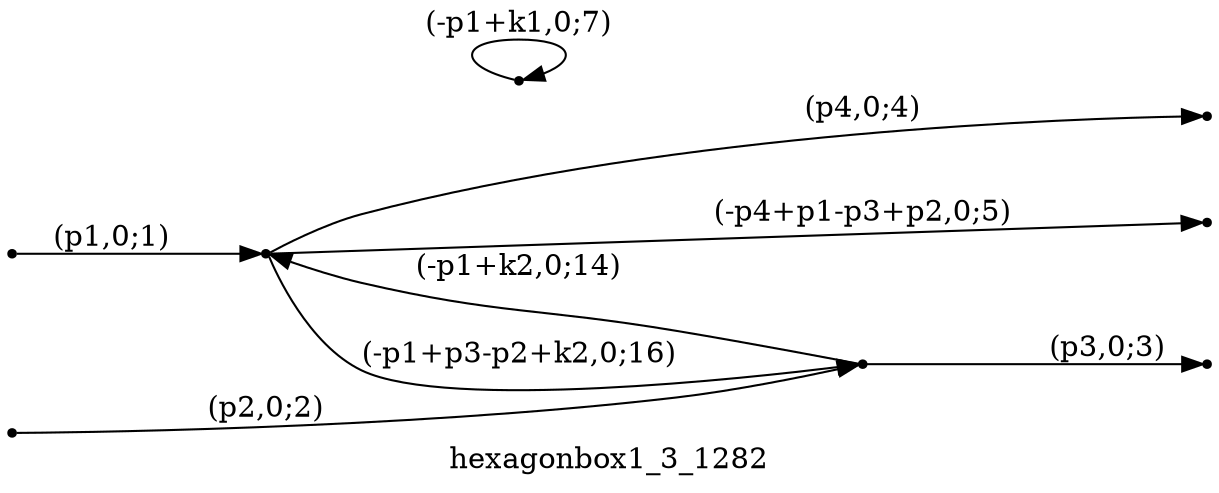 digraph hexagonbox1_3_1282 {
  label="hexagonbox1_3_1282";
  rankdir="LR";
  subgraph edges {
    -1 -> 2 [label="(p1,0;1)"];
    -2 -> 1 [label="(p2,0;2)"];
    1 -> -3 [label="(p3,0;3)"];
    2 -> -4 [label="(p4,0;4)"];
    2 -> -5 [label="(-p4+p1-p3+p2,0;5)"];
    3 -> 3 [label="(-p1+k1,0;7)"];
    1 -> 2 [label="(-p1+k2,0;14)"];
    2 -> 1 [label="(-p1+p3-p2+k2,0;16)"];
  }
  subgraph incoming { rank="source"; -1; -2; }
  subgraph outgoing { rank="sink"; -3; -4; -5; }
-5 [shape=point];
-4 [shape=point];
-3 [shape=point];
-2 [shape=point];
-1 [shape=point];
1 [shape=point];
2 [shape=point];
3 [shape=point];
}

